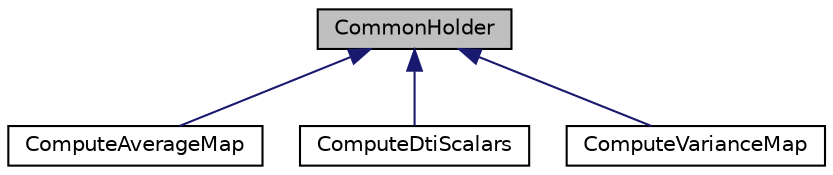digraph "CommonHolder"
{
 // LATEX_PDF_SIZE
  edge [fontname="Helvetica",fontsize="10",labelfontname="Helvetica",labelfontsize="10"];
  node [fontname="Helvetica",fontsize="10",shape=record];
  Node0 [label="CommonHolder",height=0.2,width=0.4,color="black", fillcolor="grey75", style="filled", fontcolor="black",tooltip="Common data container for all statistical computations of images."];
  Node0 -> Node1 [dir="back",color="midnightblue",fontsize="10",style="solid",fontname="Helvetica"];
  Node1 [label="ComputeAverageMap",height=0.2,width=0.4,color="black", fillcolor="white", style="filled",URL="$classcbica_1_1ComputeAverageMap.html",tooltip="Computes the average of a series of images and writes the output."];
  Node0 -> Node2 [dir="back",color="midnightblue",fontsize="10",style="solid",fontname="Helvetica"];
  Node2 [label="ComputeDtiScalars",height=0.2,width=0.4,color="black", fillcolor="white", style="filled",URL="$classcbica_1_1ComputeDtiScalars.html",tooltip="Computes the scalars of a single DTI image and writes the output."];
  Node0 -> Node3 [dir="back",color="midnightblue",fontsize="10",style="solid",fontname="Helvetica"];
  Node3 [label="ComputeVarianceMap",height=0.2,width=0.4,color="black", fillcolor="white", style="filled",URL="$classcbica_1_1ComputeVarianceMap.html",tooltip="Computes the variance map for a single image."];
}
